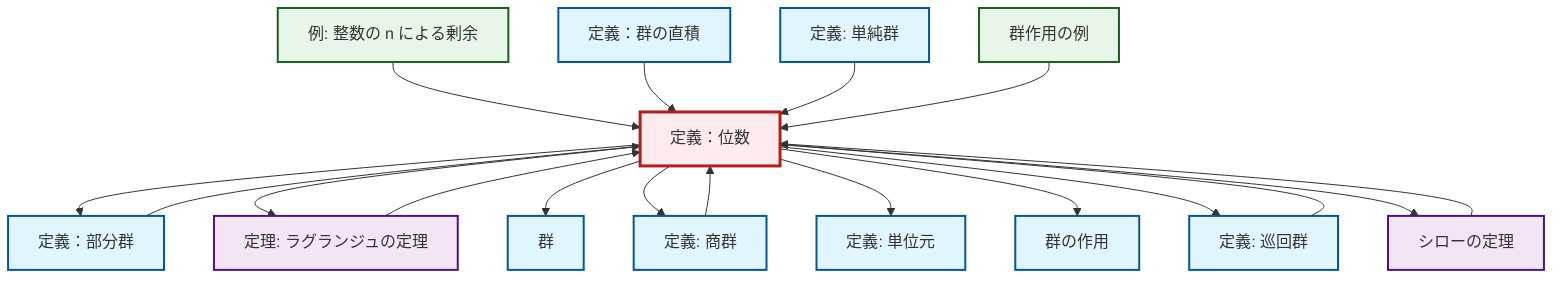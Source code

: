graph TD
    classDef definition fill:#e1f5fe,stroke:#01579b,stroke-width:2px
    classDef theorem fill:#f3e5f5,stroke:#4a148c,stroke-width:2px
    classDef axiom fill:#fff3e0,stroke:#e65100,stroke-width:2px
    classDef example fill:#e8f5e9,stroke:#1b5e20,stroke-width:2px
    classDef current fill:#ffebee,stroke:#b71c1c,stroke-width:3px
    def-simple-group["定義: 単純群"]:::definition
    ex-quotient-integers-mod-n["例: 整数の n による剰余"]:::example
    def-quotient-group["定義: 商群"]:::definition
    def-direct-product["定義：群の直積"]:::definition
    def-identity-element["定義: 単位元"]:::definition
    thm-lagrange["定理: ラグランジュの定理"]:::theorem
    def-cyclic-group["定義: 巡回群"]:::definition
    def-order["定義：位数"]:::definition
    def-group-action["群の作用"]:::definition
    def-subgroup["定義：部分群"]:::definition
    ex-group-action-examples["群作用の例"]:::example
    def-group["群"]:::definition
    thm-sylow["シローの定理"]:::theorem
    def-order --> def-subgroup
    def-order --> thm-lagrange
    def-order --> def-group
    thm-lagrange --> def-order
    def-subgroup --> def-order
    def-order --> def-quotient-group
    ex-quotient-integers-mod-n --> def-order
    def-order --> def-identity-element
    def-direct-product --> def-order
    def-cyclic-group --> def-order
    thm-sylow --> def-order
    def-order --> def-group-action
    def-order --> def-cyclic-group
    def-quotient-group --> def-order
    def-simple-group --> def-order
    def-order --> thm-sylow
    ex-group-action-examples --> def-order
    class def-order current